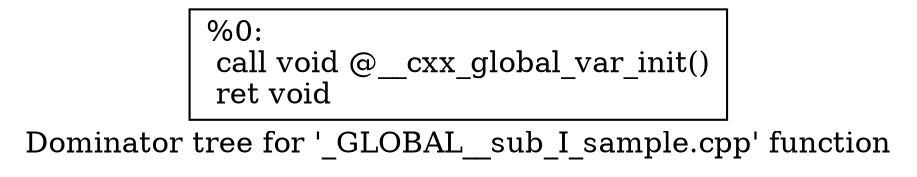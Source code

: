 digraph "Dominator tree for '_GLOBAL__sub_I_sample.cpp' function" {
	label="Dominator tree for '_GLOBAL__sub_I_sample.cpp' function";

	Node0x21b1610 [shape=record,label="{%0:\l  call void @__cxx_global_var_init()\l  ret void\l}"];
}
